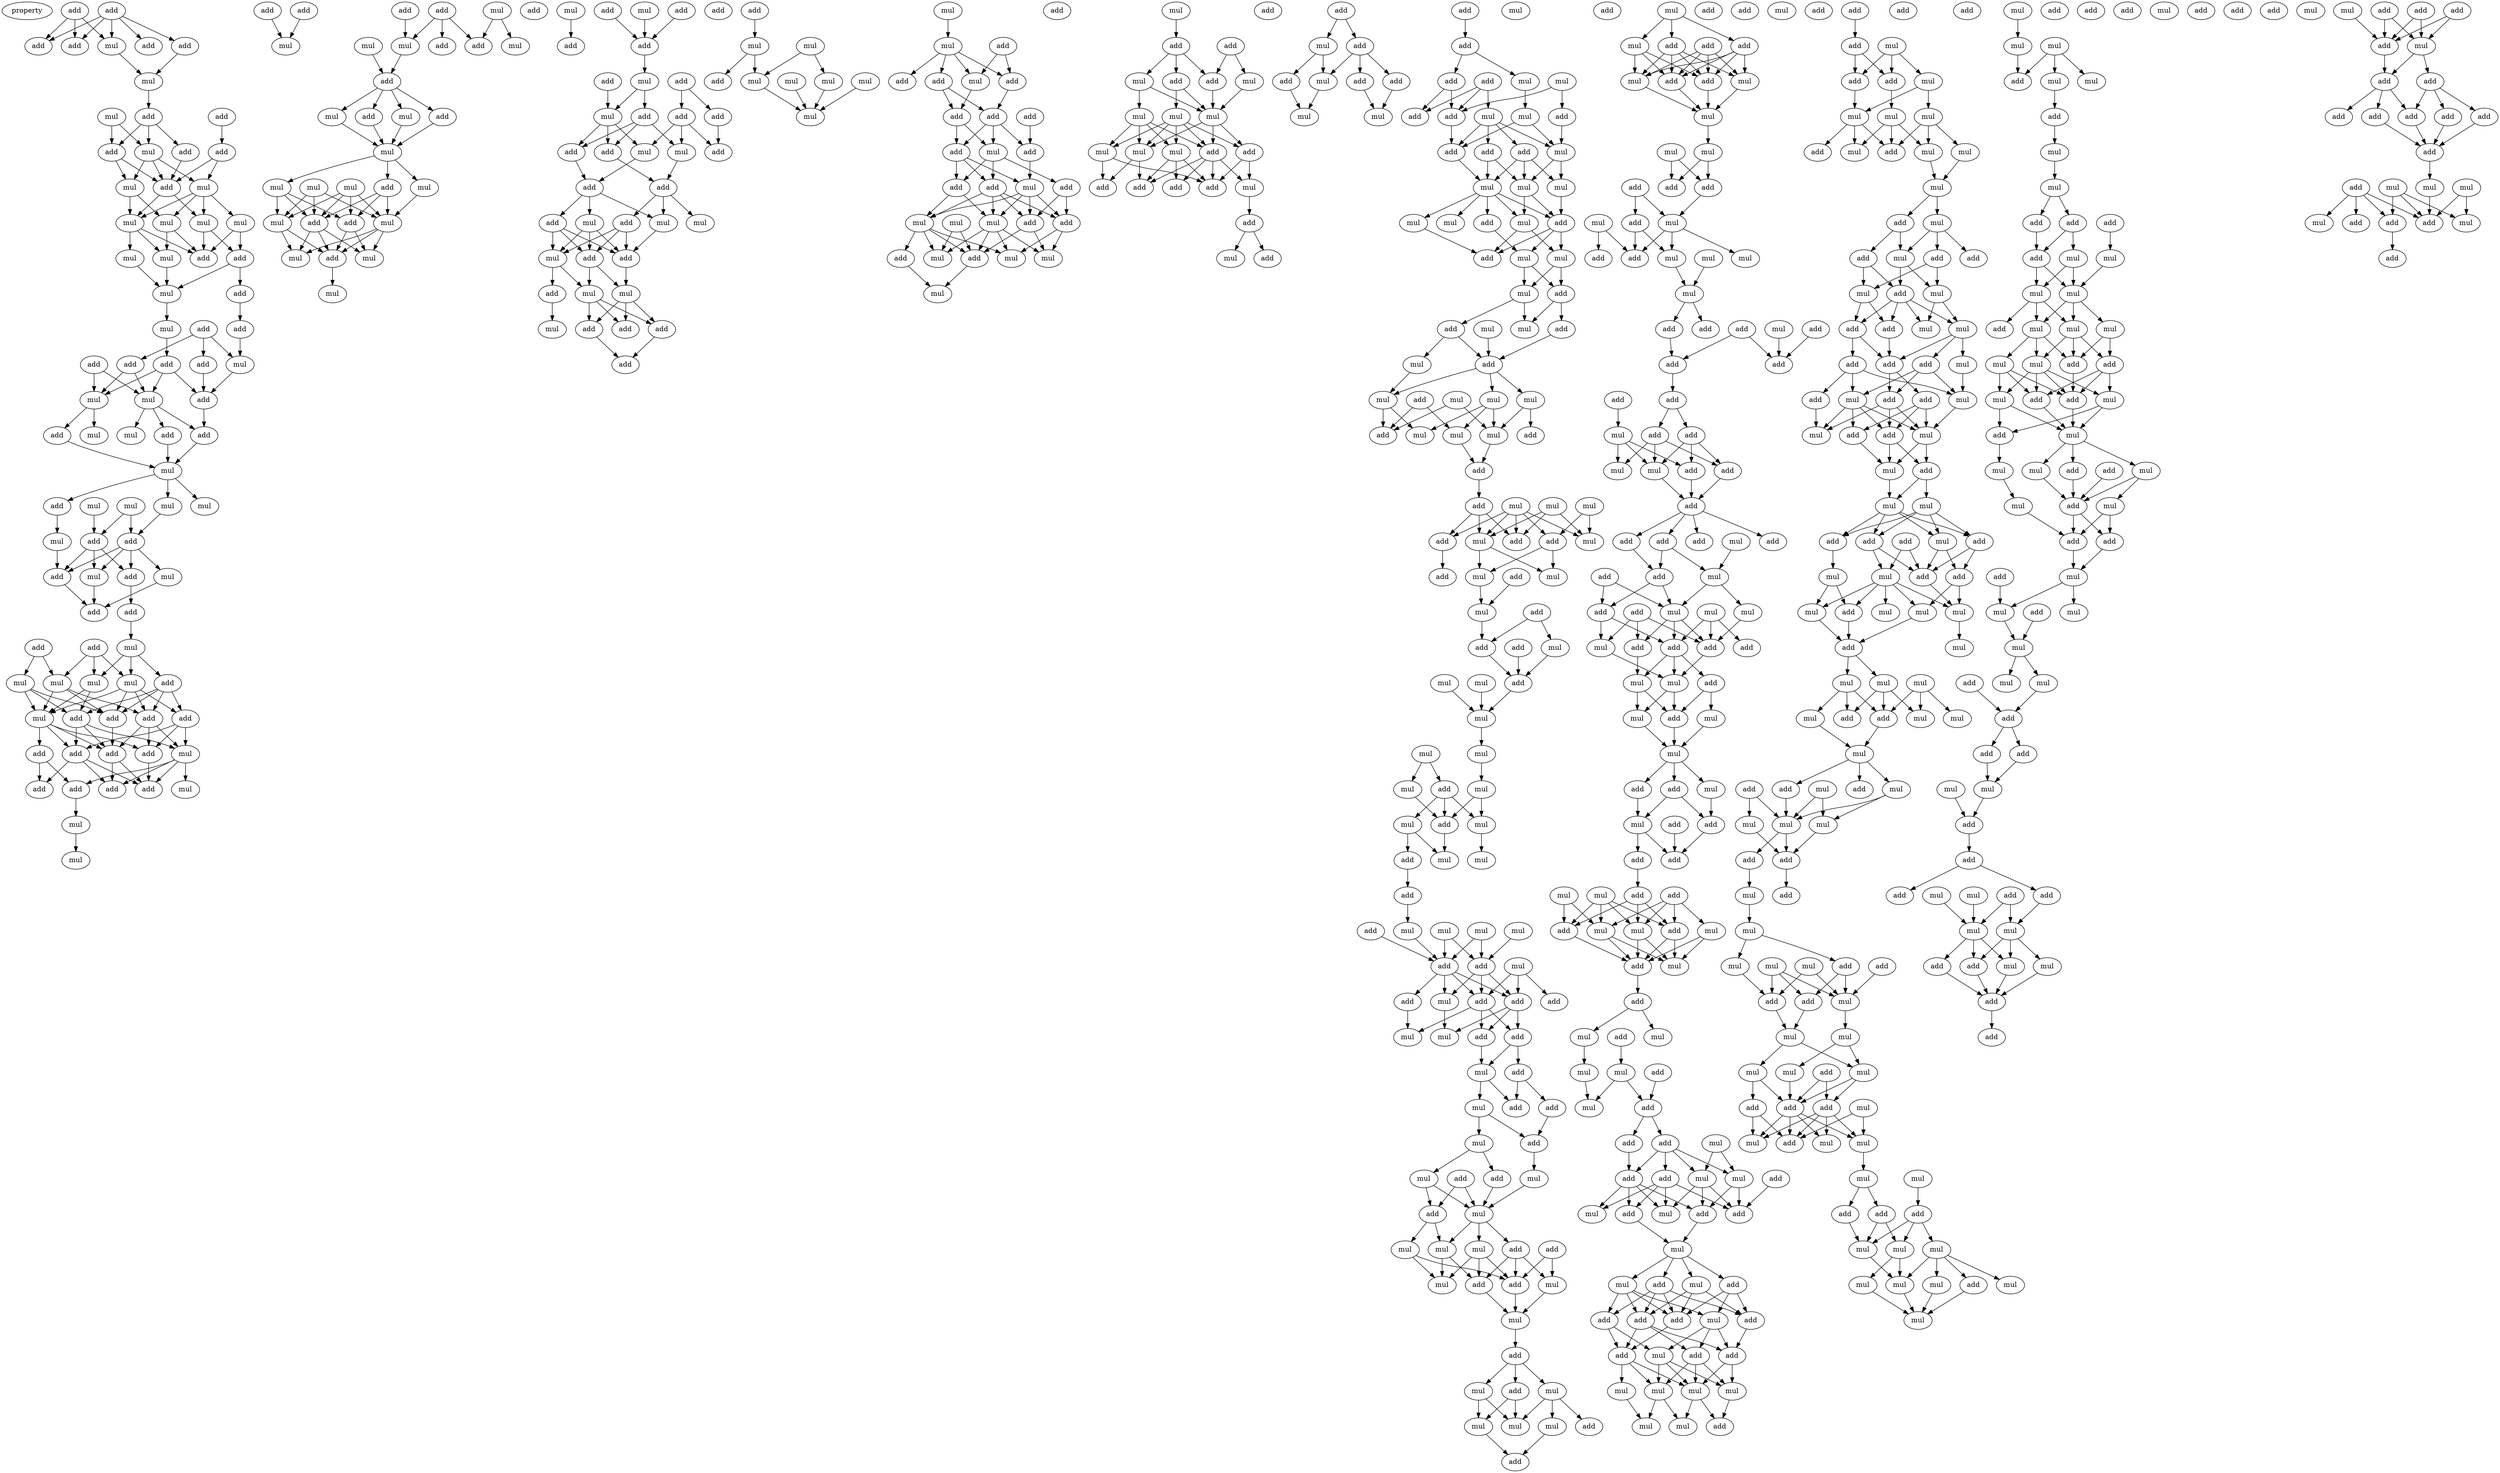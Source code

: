 digraph {
    node [fontcolor=black]
    property [mul=2,lf=2.0]
    0 [ label = add ];
    1 [ label = add ];
    2 [ label = add ];
    3 [ label = add ];
    4 [ label = add ];
    5 [ label = add ];
    6 [ label = mul ];
    7 [ label = mul ];
    8 [ label = add ];
    9 [ label = mul ];
    10 [ label = add ];
    11 [ label = mul ];
    12 [ label = add ];
    13 [ label = add ];
    14 [ label = add ];
    15 [ label = mul ];
    16 [ label = mul ];
    17 [ label = add ];
    18 [ label = mul ];
    19 [ label = mul ];
    20 [ label = mul ];
    21 [ label = mul ];
    22 [ label = mul ];
    23 [ label = add ];
    24 [ label = mul ];
    25 [ label = add ];
    26 [ label = mul ];
    27 [ label = add ];
    28 [ label = add ];
    29 [ label = mul ];
    30 [ label = add ];
    31 [ label = add ];
    32 [ label = add ];
    33 [ label = add ];
    34 [ label = add ];
    35 [ label = mul ];
    36 [ label = mul ];
    37 [ label = add ];
    38 [ label = mul ];
    39 [ label = add ];
    40 [ label = add ];
    41 [ label = mul ];
    42 [ label = mul ];
    43 [ label = add ];
    44 [ label = mul ];
    45 [ label = add ];
    46 [ label = mul ];
    47 [ label = mul ];
    48 [ label = mul ];
    49 [ label = mul ];
    50 [ label = mul ];
    51 [ label = add ];
    52 [ label = add ];
    53 [ label = mul ];
    54 [ label = add ];
    55 [ label = mul ];
    56 [ label = add ];
    57 [ label = add ];
    58 [ label = add ];
    59 [ label = add ];
    60 [ label = mul ];
    61 [ label = add ];
    62 [ label = mul ];
    63 [ label = mul ];
    64 [ label = add ];
    65 [ label = mul ];
    66 [ label = mul ];
    67 [ label = add ];
    68 [ label = add ];
    69 [ label = add ];
    70 [ label = mul ];
    71 [ label = add ];
    72 [ label = add ];
    73 [ label = add ];
    74 [ label = mul ];
    75 [ label = add ];
    76 [ label = add ];
    77 [ label = mul ];
    78 [ label = add ];
    79 [ label = add ];
    80 [ label = add ];
    81 [ label = add ];
    82 [ label = mul ];
    83 [ label = add ];
    84 [ label = add ];
    85 [ label = mul ];
    86 [ label = mul ];
    87 [ label = add ];
    88 [ label = mul ];
    89 [ label = add ];
    90 [ label = mul ];
    91 [ label = add ];
    92 [ label = mul ];
    93 [ label = mul ];
    94 [ label = add ];
    95 [ label = add ];
    96 [ label = mul ];
    97 [ label = add ];
    98 [ label = mul ];
    99 [ label = add ];
    100 [ label = add ];
    101 [ label = mul ];
    102 [ label = mul ];
    103 [ label = mul ];
    104 [ label = mul ];
    105 [ label = mul ];
    106 [ label = add ];
    107 [ label = mul ];
    108 [ label = mul ];
    109 [ label = add ];
    110 [ label = add ];
    111 [ label = mul ];
    112 [ label = add ];
    113 [ label = mul ];
    114 [ label = mul ];
    115 [ label = mul ];
    116 [ label = add ];
    117 [ label = add ];
    118 [ label = mul ];
    119 [ label = add ];
    120 [ label = add ];
    121 [ label = add ];
    122 [ label = mul ];
    123 [ label = add ];
    124 [ label = add ];
    125 [ label = add ];
    126 [ label = add ];
    127 [ label = mul ];
    128 [ label = add ];
    129 [ label = add ];
    130 [ label = mul ];
    131 [ label = mul ];
    132 [ label = add ];
    133 [ label = add ];
    134 [ label = add ];
    135 [ label = mul ];
    136 [ label = add ];
    137 [ label = add ];
    138 [ label = mul ];
    139 [ label = mul ];
    140 [ label = add ];
    141 [ label = add ];
    142 [ label = mul ];
    143 [ label = mul ];
    144 [ label = mul ];
    145 [ label = add ];
    146 [ label = add ];
    147 [ label = mul ];
    148 [ label = add ];
    149 [ label = add ];
    150 [ label = add ];
    151 [ label = add ];
    152 [ label = add ];
    153 [ label = mul ];
    154 [ label = mul ];
    155 [ label = mul ];
    156 [ label = mul ];
    157 [ label = add ];
    158 [ label = mul ];
    159 [ label = mul ];
    160 [ label = mul ];
    161 [ label = mul ];
    162 [ label = add ];
    163 [ label = mul ];
    164 [ label = mul ];
    165 [ label = add ];
    166 [ label = add ];
    167 [ label = add ];
    168 [ label = add ];
    169 [ label = add ];
    170 [ label = add ];
    171 [ label = mul ];
    172 [ label = add ];
    173 [ label = add ];
    174 [ label = add ];
    175 [ label = add ];
    176 [ label = add ];
    177 [ label = mul ];
    178 [ label = add ];
    179 [ label = add ];
    180 [ label = mul ];
    181 [ label = mul ];
    182 [ label = mul ];
    183 [ label = mul ];
    184 [ label = mul ];
    185 [ label = add ];
    186 [ label = mul ];
    187 [ label = add ];
    188 [ label = mul ];
    189 [ label = add ];
    190 [ label = mul ];
    191 [ label = add ];
    192 [ label = add ];
    193 [ label = mul ];
    194 [ label = add ];
    195 [ label = add ];
    196 [ label = mul ];
    197 [ label = mul ];
    198 [ label = mul ];
    199 [ label = mul ];
    200 [ label = mul ];
    201 [ label = mul ];
    202 [ label = add ];
    203 [ label = mul ];
    204 [ label = add ];
    205 [ label = add ];
    206 [ label = add ];
    207 [ label = add ];
    208 [ label = add ];
    209 [ label = mul ];
    210 [ label = add ];
    211 [ label = mul ];
    212 [ label = add ];
    213 [ label = add ];
    214 [ label = add ];
    215 [ label = mul ];
    216 [ label = add ];
    217 [ label = mul ];
    218 [ label = add ];
    219 [ label = add ];
    220 [ label = add ];
    221 [ label = mul ];
    222 [ label = mul ];
    223 [ label = add ];
    224 [ label = mul ];
    225 [ label = add ];
    226 [ label = mul ];
    227 [ label = mul ];
    228 [ label = add ];
    229 [ label = add ];
    230 [ label = mul ];
    231 [ label = add ];
    232 [ label = mul ];
    233 [ label = add ];
    234 [ label = add ];
    235 [ label = add ];
    236 [ label = add ];
    237 [ label = mul ];
    238 [ label = add ];
    239 [ label = mul ];
    240 [ label = mul ];
    241 [ label = mul ];
    242 [ label = add ];
    243 [ label = add ];
    244 [ label = mul ];
    245 [ label = mul ];
    246 [ label = mul ];
    247 [ label = mul ];
    248 [ label = mul ];
    249 [ label = add ];
    250 [ label = mul ];
    251 [ label = add ];
    252 [ label = mul ];
    253 [ label = mul ];
    254 [ label = add ];
    255 [ label = add ];
    256 [ label = add ];
    257 [ label = mul ];
    258 [ label = add ];
    259 [ label = mul ];
    260 [ label = mul ];
    261 [ label = mul ];
    262 [ label = mul ];
    263 [ label = add ];
    264 [ label = add ];
    265 [ label = mul ];
    266 [ label = mul ];
    267 [ label = mul ];
    268 [ label = add ];
    269 [ label = mul ];
    270 [ label = mul ];
    271 [ label = mul ];
    272 [ label = add ];
    273 [ label = add ];
    274 [ label = mul ];
    275 [ label = add ];
    276 [ label = mul ];
    277 [ label = add ];
    278 [ label = mul ];
    279 [ label = mul ];
    280 [ label = add ];
    281 [ label = add ];
    282 [ label = mul ];
    283 [ label = add ];
    284 [ label = add ];
    285 [ label = add ];
    286 [ label = mul ];
    287 [ label = mul ];
    288 [ label = mul ];
    289 [ label = add ];
    290 [ label = add ];
    291 [ label = mul ];
    292 [ label = mul ];
    293 [ label = mul ];
    294 [ label = mul ];
    295 [ label = add ];
    296 [ label = mul ];
    297 [ label = mul ];
    298 [ label = add ];
    299 [ label = mul ];
    300 [ label = mul ];
    301 [ label = mul ];
    302 [ label = add ];
    303 [ label = add ];
    304 [ label = mul ];
    305 [ label = mul ];
    306 [ label = add ];
    307 [ label = mul ];
    308 [ label = mul ];
    309 [ label = add ];
    310 [ label = add ];
    311 [ label = mul ];
    312 [ label = add ];
    313 [ label = add ];
    314 [ label = mul ];
    315 [ label = add ];
    316 [ label = add ];
    317 [ label = mul ];
    318 [ label = add ];
    319 [ label = mul ];
    320 [ label = add ];
    321 [ label = add ];
    322 [ label = mul ];
    323 [ label = add ];
    324 [ label = add ];
    325 [ label = mul ];
    326 [ label = add ];
    327 [ label = mul ];
    328 [ label = add ];
    329 [ label = add ];
    330 [ label = mul ];
    331 [ label = mul ];
    332 [ label = add ];
    333 [ label = mul ];
    334 [ label = mul ];
    335 [ label = mul ];
    336 [ label = add ];
    337 [ label = add ];
    338 [ label = mul ];
    339 [ label = add ];
    340 [ label = mul ];
    341 [ label = mul ];
    342 [ label = add ];
    343 [ label = mul ];
    344 [ label = add ];
    345 [ label = add ];
    346 [ label = mul ];
    347 [ label = mul ];
    348 [ label = mul ];
    349 [ label = mul ];
    350 [ label = mul ];
    351 [ label = add ];
    352 [ label = add ];
    353 [ label = mul ];
    354 [ label = add ];
    355 [ label = add ];
    356 [ label = mul ];
    357 [ label = add ];
    358 [ label = mul ];
    359 [ label = mul ];
    360 [ label = add ];
    361 [ label = add ];
    362 [ label = mul ];
    363 [ label = add ];
    364 [ label = mul ];
    365 [ label = mul ];
    366 [ label = add ];
    367 [ label = add ];
    368 [ label = add ];
    369 [ label = mul ];
    370 [ label = mul ];
    371 [ label = add ];
    372 [ label = add ];
    373 [ label = add ];
    374 [ label = mul ];
    375 [ label = mul ];
    376 [ label = mul ];
    377 [ label = mul ];
    378 [ label = mul ];
    379 [ label = add ];
    380 [ label = add ];
    381 [ label = add ];
    382 [ label = add ];
    383 [ label = add ];
    384 [ label = add ];
    385 [ label = add ];
    386 [ label = add ];
    387 [ label = mul ];
    388 [ label = add ];
    389 [ label = add ];
    390 [ label = add ];
    391 [ label = mul ];
    392 [ label = add ];
    393 [ label = mul ];
    394 [ label = add ];
    395 [ label = add ];
    396 [ label = mul ];
    397 [ label = add ];
    398 [ label = add ];
    399 [ label = add ];
    400 [ label = add ];
    401 [ label = mul ];
    402 [ label = add ];
    403 [ label = mul ];
    404 [ label = add ];
    405 [ label = mul ];
    406 [ label = add ];
    407 [ label = mul ];
    408 [ label = mul ];
    409 [ label = add ];
    410 [ label = add ];
    411 [ label = add ];
    412 [ label = add ];
    413 [ label = mul ];
    414 [ label = add ];
    415 [ label = mul ];
    416 [ label = add ];
    417 [ label = mul ];
    418 [ label = mul ];
    419 [ label = mul ];
    420 [ label = add ];
    421 [ label = mul ];
    422 [ label = add ];
    423 [ label = mul ];
    424 [ label = add ];
    425 [ label = add ];
    426 [ label = add ];
    427 [ label = add ];
    428 [ label = add ];
    429 [ label = add ];
    430 [ label = mul ];
    431 [ label = mul ];
    432 [ label = mul ];
    433 [ label = add ];
    434 [ label = mul ];
    435 [ label = add ];
    436 [ label = mul ];
    437 [ label = add ];
    438 [ label = mul ];
    439 [ label = add ];
    440 [ label = mul ];
    441 [ label = add ];
    442 [ label = mul ];
    443 [ label = add ];
    444 [ label = add ];
    445 [ label = mul ];
    446 [ label = mul ];
    447 [ label = mul ];
    448 [ label = add ];
    449 [ label = mul ];
    450 [ label = add ];
    451 [ label = add ];
    452 [ label = add ];
    453 [ label = mul ];
    454 [ label = add ];
    455 [ label = add ];
    456 [ label = mul ];
    457 [ label = add ];
    458 [ label = mul ];
    459 [ label = add ];
    460 [ label = mul ];
    461 [ label = add ];
    462 [ label = mul ];
    463 [ label = add ];
    464 [ label = add ];
    465 [ label = mul ];
    466 [ label = mul ];
    467 [ label = mul ];
    468 [ label = mul ];
    469 [ label = add ];
    470 [ label = add ];
    471 [ label = add ];
    472 [ label = add ];
    473 [ label = add ];
    474 [ label = add ];
    475 [ label = add ];
    476 [ label = mul ];
    477 [ label = mul ];
    478 [ label = mul ];
    479 [ label = add ];
    480 [ label = mul ];
    481 [ label = mul ];
    482 [ label = mul ];
    483 [ label = mul ];
    484 [ label = add ];
    485 [ label = add ];
    486 [ label = add ];
    487 [ label = mul ];
    488 [ label = add ];
    489 [ label = mul ];
    490 [ label = add ];
    491 [ label = add ];
    492 [ label = mul ];
    493 [ label = mul ];
    494 [ label = mul ];
    495 [ label = mul ];
    496 [ label = mul ];
    497 [ label = add ];
    498 [ label = add ];
    499 [ label = mul ];
    500 [ label = mul ];
    501 [ label = add ];
    502 [ label = mul ];
    503 [ label = add ];
    504 [ label = add ];
    505 [ label = add ];
    506 [ label = mul ];
    507 [ label = add ];
    508 [ label = mul ];
    509 [ label = mul ];
    510 [ label = add ];
    511 [ label = mul ];
    512 [ label = add ];
    513 [ label = mul ];
    514 [ label = add ];
    515 [ label = add ];
    516 [ label = add ];
    517 [ label = mul ];
    518 [ label = add ];
    519 [ label = add ];
    520 [ label = mul ];
    521 [ label = mul ];
    522 [ label = add ];
    523 [ label = add ];
    524 [ label = add ];
    525 [ label = mul ];
    526 [ label = mul ];
    527 [ label = add ];
    528 [ label = mul ];
    529 [ label = mul ];
    530 [ label = mul ];
    531 [ label = add ];
    532 [ label = add ];
    533 [ label = add ];
    534 [ label = add ];
    535 [ label = mul ];
    536 [ label = add ];
    537 [ label = mul ];
    538 [ label = mul ];
    539 [ label = add ];
    540 [ label = mul ];
    541 [ label = mul ];
    542 [ label = mul ];
    543 [ label = add ];
    544 [ label = mul ];
    545 [ label = mul ];
    546 [ label = add ];
    547 [ label = mul ];
    548 [ label = mul ];
    549 [ label = mul ];
    550 [ label = mul ];
    551 [ label = mul ];
    552 [ label = add ];
    553 [ label = add ];
    554 [ label = mul ];
    555 [ label = mul ];
    556 [ label = mul ];
    557 [ label = mul ];
    558 [ label = add ];
    559 [ label = add ];
    560 [ label = add ];
    561 [ label = mul ];
    562 [ label = mul ];
    563 [ label = mul ];
    564 [ label = add ];
    565 [ label = add ];
    566 [ label = mul ];
    567 [ label = add ];
    568 [ label = mul ];
    569 [ label = add ];
    570 [ label = add ];
    571 [ label = mul ];
    572 [ label = mul ];
    573 [ label = mul ];
    574 [ label = add ];
    575 [ label = add ];
    576 [ label = mul ];
    577 [ label = mul ];
    578 [ label = mul ];
    579 [ label = mul ];
    580 [ label = add ];
    581 [ label = add ];
    582 [ label = mul ];
    583 [ label = mul ];
    584 [ label = add ];
    585 [ label = add ];
    586 [ label = mul ];
    587 [ label = add ];
    588 [ label = add ];
    589 [ label = mul ];
    590 [ label = mul ];
    591 [ label = mul ];
    592 [ label = mul ];
    593 [ label = mul ];
    594 [ label = add ];
    595 [ label = add ];
    596 [ label = add ];
    597 [ label = mul ];
    598 [ label = mul ];
    599 [ label = mul ];
    600 [ label = mul ];
    601 [ label = mul ];
    602 [ label = add ];
    603 [ label = mul ];
    604 [ label = mul ];
    605 [ label = mul ];
    606 [ label = mul ];
    607 [ label = mul ];
    608 [ label = mul ];
    609 [ label = add ];
    610 [ label = mul ];
    611 [ label = mul ];
    612 [ label = add ];
    613 [ label = add ];
    614 [ label = mul ];
    615 [ label = mul ];
    616 [ label = add ];
    617 [ label = add ];
    618 [ label = add ];
    619 [ label = add ];
    620 [ label = mul ];
    621 [ label = mul ];
    622 [ label = add ];
    623 [ label = mul ];
    624 [ label = mul ];
    625 [ label = mul ];
    626 [ label = add ];
    627 [ label = mul ];
    628 [ label = mul ];
    629 [ label = mul ];
    630 [ label = add ];
    631 [ label = add ];
    632 [ label = mul ];
    633 [ label = add ];
    634 [ label = mul ];
    635 [ label = mul ];
    636 [ label = add ];
    637 [ label = mul ];
    638 [ label = add ];
    639 [ label = add ];
    640 [ label = add ];
    641 [ label = mul ];
    642 [ label = mul ];
    643 [ label = mul ];
    644 [ label = mul ];
    645 [ label = add ];
    646 [ label = mul ];
    647 [ label = add ];
    648 [ label = add ];
    649 [ label = add ];
    650 [ label = mul ];
    651 [ label = add ];
    652 [ label = mul ];
    653 [ label = mul ];
    654 [ label = mul ];
    655 [ label = add ];
    656 [ label = mul ];
    657 [ label = add ];
    658 [ label = add ];
    659 [ label = mul ];
    660 [ label = add ];
    661 [ label = mul ];
    662 [ label = add ];
    663 [ label = add ];
    664 [ label = add ];
    665 [ label = add ];
    666 [ label = mul ];
    667 [ label = mul ];
    668 [ label = add ];
    669 [ label = add ];
    670 [ label = mul ];
    671 [ label = add ];
    672 [ label = add ];
    673 [ label = add ];
    674 [ label = mul ];
    675 [ label = mul ];
    676 [ label = mul ];
    677 [ label = mul ];
    678 [ label = mul ];
    679 [ label = mul ];
    680 [ label = add ];
    681 [ label = add ];
    682 [ label = add ];
    683 [ label = add ];
    684 [ label = add ];
    685 [ label = add ];
    686 [ label = mul ];
    687 [ label = add ];
    688 [ label = add ];
    689 [ label = mul ];
    690 [ label = add ];
    691 [ label = add ];
    692 [ label = add ];
    693 [ label = add ];
    694 [ label = add ];
    695 [ label = add ];
    696 [ label = add ];
    697 [ label = add ];
    698 [ label = add ];
    699 [ label = mul ];
    700 [ label = mul ];
    701 [ label = mul ];
    702 [ label = mul ];
    703 [ label = add ];
    704 [ label = add ];
    705 [ label = add ];
    706 [ label = mul ];
    707 [ label = add ];
    0 -> 2 [ name = 0 ];
    0 -> 3 [ name = 1 ];
    0 -> 4 [ name = 2 ];
    0 -> 5 [ name = 3 ];
    0 -> 6 [ name = 4 ];
    1 -> 2 [ name = 5 ];
    1 -> 4 [ name = 6 ];
    1 -> 6 [ name = 7 ];
    5 -> 7 [ name = 8 ];
    6 -> 7 [ name = 9 ];
    7 -> 8 [ name = 10 ];
    8 -> 11 [ name = 11 ];
    8 -> 12 [ name = 12 ];
    8 -> 14 [ name = 13 ];
    9 -> 11 [ name = 14 ];
    9 -> 12 [ name = 15 ];
    10 -> 13 [ name = 16 ];
    11 -> 15 [ name = 17 ];
    11 -> 16 [ name = 18 ];
    11 -> 17 [ name = 19 ];
    12 -> 16 [ name = 20 ];
    12 -> 17 [ name = 21 ];
    13 -> 15 [ name = 22 ];
    13 -> 17 [ name = 23 ];
    14 -> 17 [ name = 24 ];
    15 -> 18 [ name = 25 ];
    15 -> 19 [ name = 26 ];
    15 -> 20 [ name = 27 ];
    15 -> 21 [ name = 28 ];
    16 -> 18 [ name = 29 ];
    16 -> 19 [ name = 30 ];
    17 -> 18 [ name = 31 ];
    17 -> 21 [ name = 32 ];
    18 -> 22 [ name = 33 ];
    18 -> 24 [ name = 34 ];
    18 -> 25 [ name = 35 ];
    19 -> 22 [ name = 36 ];
    19 -> 25 [ name = 37 ];
    20 -> 23 [ name = 38 ];
    20 -> 25 [ name = 39 ];
    21 -> 23 [ name = 40 ];
    21 -> 25 [ name = 41 ];
    22 -> 26 [ name = 42 ];
    23 -> 26 [ name = 43 ];
    23 -> 27 [ name = 44 ];
    24 -> 26 [ name = 45 ];
    26 -> 29 [ name = 46 ];
    27 -> 30 [ name = 47 ];
    28 -> 32 [ name = 48 ];
    28 -> 33 [ name = 49 ];
    28 -> 35 [ name = 50 ];
    29 -> 31 [ name = 51 ];
    30 -> 35 [ name = 52 ];
    31 -> 36 [ name = 53 ];
    31 -> 37 [ name = 54 ];
    31 -> 38 [ name = 55 ];
    32 -> 36 [ name = 56 ];
    32 -> 38 [ name = 57 ];
    33 -> 37 [ name = 58 ];
    34 -> 36 [ name = 59 ];
    34 -> 38 [ name = 60 ];
    35 -> 37 [ name = 61 ];
    36 -> 41 [ name = 62 ];
    36 -> 43 [ name = 63 ];
    37 -> 39 [ name = 64 ];
    38 -> 39 [ name = 65 ];
    38 -> 40 [ name = 66 ];
    38 -> 42 [ name = 67 ];
    39 -> 44 [ name = 68 ];
    40 -> 44 [ name = 69 ];
    43 -> 44 [ name = 70 ];
    44 -> 45 [ name = 71 ];
    44 -> 47 [ name = 72 ];
    44 -> 48 [ name = 73 ];
    45 -> 50 [ name = 74 ];
    46 -> 51 [ name = 75 ];
    46 -> 52 [ name = 76 ];
    48 -> 52 [ name = 77 ];
    49 -> 51 [ name = 78 ];
    50 -> 56 [ name = 79 ];
    51 -> 54 [ name = 80 ];
    51 -> 55 [ name = 81 ];
    51 -> 56 [ name = 82 ];
    52 -> 53 [ name = 83 ];
    52 -> 54 [ name = 84 ];
    52 -> 55 [ name = 85 ];
    52 -> 56 [ name = 86 ];
    53 -> 57 [ name = 87 ];
    54 -> 58 [ name = 88 ];
    55 -> 57 [ name = 89 ];
    56 -> 57 [ name = 90 ];
    58 -> 60 [ name = 91 ];
    59 -> 62 [ name = 92 ];
    59 -> 63 [ name = 93 ];
    60 -> 64 [ name = 94 ];
    60 -> 65 [ name = 95 ];
    60 -> 66 [ name = 96 ];
    61 -> 63 [ name = 97 ];
    61 -> 65 [ name = 98 ];
    61 -> 66 [ name = 99 ];
    62 -> 69 [ name = 100 ];
    62 -> 70 [ name = 101 ];
    62 -> 71 [ name = 102 ];
    63 -> 67 [ name = 103 ];
    63 -> 70 [ name = 104 ];
    63 -> 71 [ name = 105 ];
    64 -> 67 [ name = 106 ];
    64 -> 68 [ name = 107 ];
    64 -> 69 [ name = 108 ];
    64 -> 71 [ name = 109 ];
    65 -> 67 [ name = 110 ];
    65 -> 68 [ name = 111 ];
    65 -> 70 [ name = 112 ];
    65 -> 71 [ name = 113 ];
    66 -> 69 [ name = 114 ];
    66 -> 70 [ name = 115 ];
    67 -> 72 [ name = 116 ];
    67 -> 74 [ name = 117 ];
    67 -> 76 [ name = 118 ];
    68 -> 74 [ name = 119 ];
    68 -> 75 [ name = 120 ];
    68 -> 76 [ name = 121 ];
    69 -> 72 [ name = 122 ];
    69 -> 74 [ name = 123 ];
    69 -> 75 [ name = 124 ];
    70 -> 72 [ name = 125 ];
    70 -> 73 [ name = 126 ];
    70 -> 75 [ name = 127 ];
    70 -> 76 [ name = 128 ];
    71 -> 72 [ name = 129 ];
    72 -> 79 [ name = 130 ];
    72 -> 81 [ name = 131 ];
    73 -> 78 [ name = 132 ];
    73 -> 80 [ name = 133 ];
    74 -> 77 [ name = 134 ];
    74 -> 78 [ name = 135 ];
    74 -> 79 [ name = 136 ];
    74 -> 81 [ name = 137 ];
    75 -> 79 [ name = 138 ];
    75 -> 80 [ name = 139 ];
    75 -> 81 [ name = 140 ];
    76 -> 81 [ name = 141 ];
    78 -> 82 [ name = 142 ];
    82 -> 85 [ name = 143 ];
    83 -> 86 [ name = 144 ];
    84 -> 86 [ name = 145 ];
    87 -> 90 [ name = 146 ];
    88 -> 92 [ name = 147 ];
    88 -> 94 [ name = 148 ];
    89 -> 90 [ name = 149 ];
    89 -> 91 [ name = 150 ];
    89 -> 94 [ name = 151 ];
    90 -> 95 [ name = 152 ];
    93 -> 95 [ name = 153 ];
    95 -> 96 [ name = 154 ];
    95 -> 97 [ name = 155 ];
    95 -> 98 [ name = 156 ];
    95 -> 99 [ name = 157 ];
    96 -> 101 [ name = 158 ];
    97 -> 101 [ name = 159 ];
    98 -> 101 [ name = 160 ];
    99 -> 101 [ name = 161 ];
    101 -> 102 [ name = 162 ];
    101 -> 104 [ name = 163 ];
    101 -> 106 [ name = 164 ];
    102 -> 107 [ name = 165 ];
    102 -> 109 [ name = 166 ];
    102 -> 110 [ name = 167 ];
    103 -> 107 [ name = 168 ];
    103 -> 108 [ name = 169 ];
    103 -> 110 [ name = 170 ];
    104 -> 108 [ name = 171 ];
    105 -> 107 [ name = 172 ];
    105 -> 108 [ name = 173 ];
    105 -> 109 [ name = 174 ];
    105 -> 110 [ name = 175 ];
    106 -> 108 [ name = 176 ];
    106 -> 109 [ name = 177 ];
    106 -> 110 [ name = 178 ];
    107 -> 111 [ name = 179 ];
    107 -> 112 [ name = 180 ];
    108 -> 111 [ name = 181 ];
    108 -> 112 [ name = 182 ];
    108 -> 113 [ name = 183 ];
    109 -> 112 [ name = 184 ];
    109 -> 113 [ name = 185 ];
    110 -> 111 [ name = 186 ];
    110 -> 112 [ name = 187 ];
    110 -> 113 [ name = 188 ];
    112 -> 114 [ name = 189 ];
    115 -> 117 [ name = 190 ];
    116 -> 120 [ name = 191 ];
    118 -> 120 [ name = 192 ];
    119 -> 120 [ name = 193 ];
    120 -> 122 [ name = 194 ];
    121 -> 127 [ name = 195 ];
    122 -> 124 [ name = 196 ];
    122 -> 127 [ name = 197 ];
    123 -> 125 [ name = 198 ];
    123 -> 126 [ name = 199 ];
    124 -> 129 [ name = 200 ];
    124 -> 131 [ name = 201 ];
    124 -> 132 [ name = 202 ];
    125 -> 128 [ name = 203 ];
    126 -> 128 [ name = 204 ];
    126 -> 130 [ name = 205 ];
    126 -> 131 [ name = 206 ];
    127 -> 129 [ name = 207 ];
    127 -> 130 [ name = 208 ];
    127 -> 132 [ name = 209 ];
    129 -> 134 [ name = 210 ];
    130 -> 134 [ name = 211 ];
    131 -> 133 [ name = 212 ];
    132 -> 133 [ name = 213 ];
    133 -> 137 [ name = 214 ];
    133 -> 138 [ name = 215 ];
    133 -> 139 [ name = 216 ];
    134 -> 135 [ name = 217 ];
    134 -> 136 [ name = 218 ];
    134 -> 139 [ name = 219 ];
    135 -> 140 [ name = 220 ];
    135 -> 141 [ name = 221 ];
    135 -> 142 [ name = 222 ];
    136 -> 140 [ name = 223 ];
    136 -> 141 [ name = 224 ];
    136 -> 142 [ name = 225 ];
    137 -> 140 [ name = 226 ];
    137 -> 141 [ name = 227 ];
    137 -> 142 [ name = 228 ];
    139 -> 141 [ name = 229 ];
    140 -> 143 [ name = 230 ];
    140 -> 144 [ name = 231 ];
    141 -> 143 [ name = 232 ];
    142 -> 144 [ name = 233 ];
    142 -> 145 [ name = 234 ];
    143 -> 146 [ name = 235 ];
    143 -> 149 [ name = 236 ];
    143 -> 150 [ name = 237 ];
    144 -> 146 [ name = 238 ];
    144 -> 149 [ name = 239 ];
    144 -> 150 [ name = 240 ];
    145 -> 147 [ name = 241 ];
    146 -> 151 [ name = 242 ];
    150 -> 151 [ name = 243 ];
    152 -> 153 [ name = 244 ];
    153 -> 157 [ name = 245 ];
    153 -> 159 [ name = 246 ];
    154 -> 156 [ name = 247 ];
    154 -> 159 [ name = 248 ];
    155 -> 160 [ name = 249 ];
    156 -> 160 [ name = 250 ];
    158 -> 160 [ name = 251 ];
    159 -> 160 [ name = 252 ];
    161 -> 163 [ name = 253 ];
    162 -> 164 [ name = 254 ];
    162 -> 167 [ name = 255 ];
    163 -> 164 [ name = 256 ];
    163 -> 165 [ name = 257 ];
    163 -> 166 [ name = 258 ];
    163 -> 167 [ name = 259 ];
    164 -> 170 [ name = 260 ];
    165 -> 168 [ name = 261 ];
    165 -> 170 [ name = 262 ];
    167 -> 168 [ name = 263 ];
    168 -> 171 [ name = 264 ];
    168 -> 172 [ name = 265 ];
    168 -> 173 [ name = 266 ];
    169 -> 172 [ name = 267 ];
    170 -> 171 [ name = 268 ];
    170 -> 173 [ name = 269 ];
    171 -> 174 [ name = 270 ];
    171 -> 175 [ name = 271 ];
    171 -> 176 [ name = 272 ];
    172 -> 177 [ name = 273 ];
    173 -> 174 [ name = 274 ];
    173 -> 176 [ name = 275 ];
    173 -> 177 [ name = 276 ];
    174 -> 180 [ name = 277 ];
    174 -> 182 [ name = 278 ];
    175 -> 178 [ name = 279 ];
    175 -> 179 [ name = 280 ];
    176 -> 178 [ name = 281 ];
    176 -> 179 [ name = 282 ];
    176 -> 180 [ name = 283 ];
    176 -> 182 [ name = 284 ];
    177 -> 178 [ name = 285 ];
    177 -> 179 [ name = 286 ];
    177 -> 180 [ name = 287 ];
    177 -> 182 [ name = 288 ];
    178 -> 183 [ name = 289 ];
    178 -> 184 [ name = 290 ];
    179 -> 183 [ name = 291 ];
    179 -> 185 [ name = 292 ];
    180 -> 184 [ name = 293 ];
    180 -> 185 [ name = 294 ];
    180 -> 186 [ name = 295 ];
    180 -> 187 [ name = 296 ];
    181 -> 185 [ name = 297 ];
    181 -> 186 [ name = 298 ];
    182 -> 183 [ name = 299 ];
    182 -> 184 [ name = 300 ];
    182 -> 185 [ name = 301 ];
    182 -> 186 [ name = 302 ];
    185 -> 188 [ name = 303 ];
    187 -> 188 [ name = 304 ];
    190 -> 192 [ name = 305 ];
    191 -> 193 [ name = 306 ];
    191 -> 194 [ name = 307 ];
    192 -> 194 [ name = 308 ];
    192 -> 195 [ name = 309 ];
    192 -> 196 [ name = 310 ];
    193 -> 197 [ name = 311 ];
    194 -> 197 [ name = 312 ];
    195 -> 197 [ name = 313 ];
    195 -> 199 [ name = 314 ];
    196 -> 197 [ name = 315 ];
    196 -> 198 [ name = 316 ];
    197 -> 200 [ name = 317 ];
    197 -> 202 [ name = 318 ];
    197 -> 204 [ name = 319 ];
    198 -> 200 [ name = 320 ];
    198 -> 201 [ name = 321 ];
    198 -> 202 [ name = 322 ];
    198 -> 203 [ name = 323 ];
    199 -> 200 [ name = 324 ];
    199 -> 201 [ name = 325 ];
    199 -> 202 [ name = 326 ];
    199 -> 203 [ name = 327 ];
    199 -> 204 [ name = 328 ];
    200 -> 205 [ name = 329 ];
    200 -> 208 [ name = 330 ];
    201 -> 206 [ name = 331 ];
    201 -> 208 [ name = 332 ];
    202 -> 205 [ name = 333 ];
    202 -> 206 [ name = 334 ];
    202 -> 207 [ name = 335 ];
    202 -> 209 [ name = 336 ];
    203 -> 205 [ name = 337 ];
    203 -> 206 [ name = 338 ];
    203 -> 207 [ name = 339 ];
    204 -> 206 [ name = 340 ];
    204 -> 209 [ name = 341 ];
    209 -> 210 [ name = 342 ];
    210 -> 211 [ name = 343 ];
    210 -> 213 [ name = 344 ];
    214 -> 215 [ name = 345 ];
    214 -> 216 [ name = 346 ];
    215 -> 217 [ name = 347 ];
    215 -> 220 [ name = 348 ];
    216 -> 217 [ name = 349 ];
    216 -> 218 [ name = 350 ];
    216 -> 219 [ name = 351 ];
    217 -> 222 [ name = 352 ];
    218 -> 221 [ name = 353 ];
    219 -> 221 [ name = 354 ];
    220 -> 222 [ name = 355 ];
    223 -> 225 [ name = 356 ];
    225 -> 227 [ name = 357 ];
    225 -> 228 [ name = 358 ];
    226 -> 231 [ name = 359 ];
    226 -> 233 [ name = 360 ];
    227 -> 230 [ name = 361 ];
    228 -> 231 [ name = 362 ];
    228 -> 234 [ name = 363 ];
    229 -> 231 [ name = 364 ];
    229 -> 232 [ name = 365 ];
    229 -> 234 [ name = 366 ];
    230 -> 235 [ name = 367 ];
    230 -> 237 [ name = 368 ];
    231 -> 235 [ name = 369 ];
    232 -> 235 [ name = 370 ];
    232 -> 236 [ name = 371 ];
    232 -> 237 [ name = 372 ];
    232 -> 238 [ name = 373 ];
    233 -> 237 [ name = 374 ];
    235 -> 240 [ name = 375 ];
    236 -> 240 [ name = 376 ];
    236 -> 241 [ name = 377 ];
    237 -> 239 [ name = 378 ];
    237 -> 241 [ name = 379 ];
    238 -> 239 [ name = 380 ];
    238 -> 240 [ name = 381 ];
    238 -> 241 [ name = 382 ];
    239 -> 243 [ name = 383 ];
    240 -> 242 [ name = 384 ];
    240 -> 243 [ name = 385 ];
    240 -> 244 [ name = 386 ];
    240 -> 245 [ name = 387 ];
    240 -> 246 [ name = 388 ];
    241 -> 243 [ name = 389 ];
    241 -> 245 [ name = 390 ];
    242 -> 247 [ name = 391 ];
    243 -> 247 [ name = 392 ];
    243 -> 248 [ name = 393 ];
    243 -> 249 [ name = 394 ];
    245 -> 248 [ name = 395 ];
    245 -> 249 [ name = 396 ];
    246 -> 249 [ name = 397 ];
    247 -> 250 [ name = 398 ];
    247 -> 251 [ name = 399 ];
    248 -> 250 [ name = 400 ];
    248 -> 251 [ name = 401 ];
    250 -> 253 [ name = 402 ];
    250 -> 254 [ name = 403 ];
    251 -> 253 [ name = 404 ];
    251 -> 255 [ name = 405 ];
    252 -> 256 [ name = 406 ];
    254 -> 256 [ name = 407 ];
    254 -> 257 [ name = 408 ];
    255 -> 256 [ name = 409 ];
    256 -> 259 [ name = 410 ];
    256 -> 260 [ name = 411 ];
    256 -> 262 [ name = 412 ];
    257 -> 260 [ name = 413 ];
    258 -> 264 [ name = 414 ];
    258 -> 267 [ name = 415 ];
    259 -> 263 [ name = 416 ];
    259 -> 265 [ name = 417 ];
    260 -> 264 [ name = 418 ];
    260 -> 266 [ name = 419 ];
    261 -> 264 [ name = 420 ];
    261 -> 265 [ name = 421 ];
    262 -> 265 [ name = 422 ];
    262 -> 266 [ name = 423 ];
    262 -> 267 [ name = 424 ];
    265 -> 268 [ name = 425 ];
    267 -> 268 [ name = 426 ];
    268 -> 272 [ name = 427 ];
    269 -> 275 [ name = 428 ];
    269 -> 276 [ name = 429 ];
    270 -> 273 [ name = 430 ];
    270 -> 274 [ name = 431 ];
    270 -> 275 [ name = 432 ];
    270 -> 276 [ name = 433 ];
    270 -> 277 [ name = 434 ];
    271 -> 274 [ name = 435 ];
    271 -> 276 [ name = 436 ];
    271 -> 277 [ name = 437 ];
    272 -> 273 [ name = 438 ];
    272 -> 274 [ name = 439 ];
    272 -> 277 [ name = 440 ];
    273 -> 280 [ name = 441 ];
    274 -> 278 [ name = 442 ];
    274 -> 279 [ name = 443 ];
    275 -> 278 [ name = 444 ];
    275 -> 279 [ name = 445 ];
    278 -> 282 [ name = 446 ];
    281 -> 282 [ name = 447 ];
    282 -> 284 [ name = 448 ];
    283 -> 284 [ name = 449 ];
    283 -> 286 [ name = 450 ];
    284 -> 289 [ name = 451 ];
    285 -> 289 [ name = 452 ];
    286 -> 289 [ name = 453 ];
    287 -> 291 [ name = 454 ];
    288 -> 291 [ name = 455 ];
    289 -> 291 [ name = 456 ];
    291 -> 293 [ name = 457 ];
    292 -> 295 [ name = 458 ];
    292 -> 296 [ name = 459 ];
    293 -> 294 [ name = 460 ];
    294 -> 298 [ name = 461 ];
    294 -> 299 [ name = 462 ];
    295 -> 297 [ name = 463 ];
    295 -> 298 [ name = 464 ];
    295 -> 299 [ name = 465 ];
    296 -> 298 [ name = 466 ];
    297 -> 300 [ name = 467 ];
    297 -> 302 [ name = 468 ];
    298 -> 300 [ name = 469 ];
    299 -> 301 [ name = 470 ];
    302 -> 303 [ name = 471 ];
    303 -> 304 [ name = 472 ];
    304 -> 309 [ name = 473 ];
    305 -> 309 [ name = 474 ];
    305 -> 310 [ name = 475 ];
    306 -> 309 [ name = 476 ];
    307 -> 309 [ name = 477 ];
    307 -> 310 [ name = 478 ];
    308 -> 310 [ name = 479 ];
    309 -> 312 [ name = 480 ];
    309 -> 313 [ name = 481 ];
    309 -> 314 [ name = 482 ];
    309 -> 315 [ name = 483 ];
    310 -> 312 [ name = 484 ];
    310 -> 313 [ name = 485 ];
    310 -> 314 [ name = 486 ];
    311 -> 312 [ name = 487 ];
    311 -> 313 [ name = 488 ];
    311 -> 316 [ name = 489 ];
    312 -> 318 [ name = 490 ];
    312 -> 319 [ name = 491 ];
    312 -> 320 [ name = 492 ];
    313 -> 317 [ name = 493 ];
    313 -> 318 [ name = 494 ];
    313 -> 320 [ name = 495 ];
    314 -> 317 [ name = 496 ];
    315 -> 319 [ name = 497 ];
    318 -> 322 [ name = 498 ];
    320 -> 321 [ name = 499 ];
    320 -> 322 [ name = 500 ];
    321 -> 323 [ name = 501 ];
    321 -> 324 [ name = 502 ];
    322 -> 323 [ name = 503 ];
    322 -> 325 [ name = 504 ];
    324 -> 326 [ name = 505 ];
    325 -> 326 [ name = 506 ];
    325 -> 327 [ name = 507 ];
    326 -> 331 [ name = 508 ];
    327 -> 328 [ name = 509 ];
    327 -> 330 [ name = 510 ];
    328 -> 333 [ name = 511 ];
    329 -> 332 [ name = 512 ];
    329 -> 333 [ name = 513 ];
    330 -> 332 [ name = 514 ];
    330 -> 333 [ name = 515 ];
    331 -> 333 [ name = 516 ];
    332 -> 334 [ name = 517 ];
    332 -> 335 [ name = 518 ];
    333 -> 334 [ name = 519 ];
    333 -> 337 [ name = 520 ];
    333 -> 338 [ name = 521 ];
    334 -> 339 [ name = 522 ];
    334 -> 341 [ name = 523 ];
    335 -> 341 [ name = 524 ];
    335 -> 342 [ name = 525 ];
    336 -> 340 [ name = 526 ];
    336 -> 342 [ name = 527 ];
    337 -> 339 [ name = 528 ];
    337 -> 340 [ name = 529 ];
    337 -> 342 [ name = 530 ];
    338 -> 339 [ name = 531 ];
    338 -> 341 [ name = 532 ];
    338 -> 342 [ name = 533 ];
    339 -> 343 [ name = 534 ];
    340 -> 343 [ name = 535 ];
    342 -> 343 [ name = 536 ];
    343 -> 344 [ name = 537 ];
    344 -> 345 [ name = 538 ];
    344 -> 346 [ name = 539 ];
    344 -> 347 [ name = 540 ];
    345 -> 348 [ name = 541 ];
    345 -> 350 [ name = 542 ];
    346 -> 348 [ name = 543 ];
    346 -> 350 [ name = 544 ];
    347 -> 348 [ name = 545 ];
    347 -> 349 [ name = 546 ];
    347 -> 351 [ name = 547 ];
    349 -> 352 [ name = 548 ];
    350 -> 352 [ name = 549 ];
    353 -> 354 [ name = 550 ];
    353 -> 355 [ name = 551 ];
    353 -> 356 [ name = 552 ];
    354 -> 358 [ name = 553 ];
    354 -> 359 [ name = 554 ];
    354 -> 360 [ name = 555 ];
    354 -> 361 [ name = 556 ];
    355 -> 358 [ name = 557 ];
    355 -> 359 [ name = 558 ];
    355 -> 360 [ name = 559 ];
    355 -> 361 [ name = 560 ];
    356 -> 358 [ name = 561 ];
    356 -> 360 [ name = 562 ];
    356 -> 361 [ name = 563 ];
    357 -> 358 [ name = 564 ];
    357 -> 359 [ name = 565 ];
    357 -> 360 [ name = 566 ];
    357 -> 361 [ name = 567 ];
    358 -> 362 [ name = 568 ];
    359 -> 362 [ name = 569 ];
    360 -> 362 [ name = 570 ];
    361 -> 362 [ name = 571 ];
    362 -> 365 [ name = 572 ];
    364 -> 366 [ name = 573 ];
    364 -> 367 [ name = 574 ];
    365 -> 366 [ name = 575 ];
    365 -> 367 [ name = 576 ];
    366 -> 369 [ name = 577 ];
    368 -> 369 [ name = 578 ];
    368 -> 371 [ name = 579 ];
    369 -> 373 [ name = 580 ];
    369 -> 374 [ name = 581 ];
    369 -> 375 [ name = 582 ];
    370 -> 372 [ name = 583 ];
    370 -> 373 [ name = 584 ];
    371 -> 373 [ name = 585 ];
    371 -> 375 [ name = 586 ];
    375 -> 377 [ name = 587 ];
    376 -> 377 [ name = 588 ];
    377 -> 379 [ name = 589 ];
    377 -> 382 [ name = 590 ];
    378 -> 384 [ name = 591 ];
    380 -> 384 [ name = 592 ];
    381 -> 383 [ name = 593 ];
    381 -> 384 [ name = 594 ];
    382 -> 383 [ name = 595 ];
    383 -> 385 [ name = 596 ];
    385 -> 388 [ name = 597 ];
    385 -> 389 [ name = 598 ];
    386 -> 387 [ name = 599 ];
    387 -> 390 [ name = 600 ];
    387 -> 391 [ name = 601 ];
    387 -> 393 [ name = 602 ];
    388 -> 390 [ name = 603 ];
    388 -> 392 [ name = 604 ];
    388 -> 393 [ name = 605 ];
    389 -> 391 [ name = 606 ];
    389 -> 392 [ name = 607 ];
    389 -> 393 [ name = 608 ];
    390 -> 394 [ name = 609 ];
    392 -> 394 [ name = 610 ];
    393 -> 394 [ name = 611 ];
    394 -> 395 [ name = 612 ];
    394 -> 397 [ name = 613 ];
    394 -> 398 [ name = 614 ];
    394 -> 399 [ name = 615 ];
    396 -> 401 [ name = 616 ];
    397 -> 402 [ name = 617 ];
    398 -> 401 [ name = 618 ];
    398 -> 402 [ name = 619 ];
    400 -> 404 [ name = 620 ];
    400 -> 405 [ name = 621 ];
    401 -> 403 [ name = 622 ];
    401 -> 405 [ name = 623 ];
    402 -> 404 [ name = 624 ];
    402 -> 405 [ name = 625 ];
    403 -> 412 [ name = 626 ];
    404 -> 408 [ name = 627 ];
    404 -> 409 [ name = 628 ];
    405 -> 409 [ name = 629 ];
    405 -> 411 [ name = 630 ];
    405 -> 412 [ name = 631 ];
    406 -> 408 [ name = 632 ];
    406 -> 411 [ name = 633 ];
    406 -> 412 [ name = 634 ];
    407 -> 409 [ name = 635 ];
    407 -> 410 [ name = 636 ];
    407 -> 412 [ name = 637 ];
    408 -> 413 [ name = 638 ];
    409 -> 413 [ name = 639 ];
    409 -> 414 [ name = 640 ];
    409 -> 415 [ name = 641 ];
    411 -> 415 [ name = 642 ];
    412 -> 413 [ name = 643 ];
    413 -> 416 [ name = 644 ];
    413 -> 417 [ name = 645 ];
    414 -> 416 [ name = 646 ];
    414 -> 418 [ name = 647 ];
    415 -> 416 [ name = 648 ];
    415 -> 417 [ name = 649 ];
    416 -> 419 [ name = 650 ];
    417 -> 419 [ name = 651 ];
    418 -> 419 [ name = 652 ];
    419 -> 420 [ name = 653 ];
    419 -> 421 [ name = 654 ];
    419 -> 422 [ name = 655 ];
    420 -> 423 [ name = 656 ];
    421 -> 425 [ name = 657 ];
    422 -> 423 [ name = 658 ];
    422 -> 425 [ name = 659 ];
    423 -> 426 [ name = 660 ];
    423 -> 427 [ name = 661 ];
    424 -> 427 [ name = 662 ];
    425 -> 427 [ name = 663 ];
    426 -> 428 [ name = 664 ];
    428 -> 433 [ name = 665 ];
    428 -> 435 [ name = 666 ];
    428 -> 436 [ name = 667 ];
    429 -> 432 [ name = 668 ];
    429 -> 434 [ name = 669 ];
    429 -> 435 [ name = 670 ];
    429 -> 436 [ name = 671 ];
    430 -> 432 [ name = 672 ];
    430 -> 433 [ name = 673 ];
    430 -> 435 [ name = 674 ];
    430 -> 436 [ name = 675 ];
    431 -> 432 [ name = 676 ];
    431 -> 433 [ name = 677 ];
    432 -> 437 [ name = 678 ];
    432 -> 438 [ name = 679 ];
    433 -> 437 [ name = 680 ];
    434 -> 437 [ name = 681 ];
    434 -> 438 [ name = 682 ];
    435 -> 437 [ name = 683 ];
    435 -> 438 [ name = 684 ];
    436 -> 437 [ name = 685 ];
    436 -> 438 [ name = 686 ];
    437 -> 439 [ name = 687 ];
    439 -> 440 [ name = 688 ];
    439 -> 442 [ name = 689 ];
    441 -> 445 [ name = 690 ];
    442 -> 446 [ name = 691 ];
    444 -> 448 [ name = 692 ];
    445 -> 447 [ name = 693 ];
    445 -> 448 [ name = 694 ];
    446 -> 447 [ name = 695 ];
    448 -> 450 [ name = 696 ];
    448 -> 451 [ name = 697 ];
    449 -> 453 [ name = 698 ];
    449 -> 456 [ name = 699 ];
    450 -> 452 [ name = 700 ];
    450 -> 453 [ name = 701 ];
    450 -> 454 [ name = 702 ];
    450 -> 456 [ name = 703 ];
    451 -> 452 [ name = 704 ];
    452 -> 458 [ name = 705 ];
    452 -> 459 [ name = 706 ];
    452 -> 460 [ name = 707 ];
    452 -> 461 [ name = 708 ];
    453 -> 457 [ name = 709 ];
    453 -> 458 [ name = 710 ];
    453 -> 461 [ name = 711 ];
    454 -> 457 [ name = 712 ];
    454 -> 458 [ name = 713 ];
    454 -> 459 [ name = 714 ];
    454 -> 460 [ name = 715 ];
    455 -> 457 [ name = 716 ];
    456 -> 457 [ name = 717 ];
    456 -> 461 [ name = 718 ];
    459 -> 462 [ name = 719 ];
    461 -> 462 [ name = 720 ];
    462 -> 463 [ name = 721 ];
    462 -> 464 [ name = 722 ];
    462 -> 465 [ name = 723 ];
    462 -> 466 [ name = 724 ];
    463 -> 469 [ name = 725 ];
    463 -> 470 [ name = 726 ];
    463 -> 471 [ name = 727 ];
    463 -> 472 [ name = 728 ];
    464 -> 468 [ name = 729 ];
    464 -> 469 [ name = 730 ];
    464 -> 471 [ name = 731 ];
    465 -> 469 [ name = 732 ];
    465 -> 470 [ name = 733 ];
    465 -> 471 [ name = 734 ];
    466 -> 468 [ name = 735 ];
    466 -> 469 [ name = 736 ];
    466 -> 470 [ name = 737 ];
    466 -> 472 [ name = 738 ];
    468 -> 474 [ name = 739 ];
    468 -> 475 [ name = 740 ];
    468 -> 476 [ name = 741 ];
    469 -> 473 [ name = 742 ];
    470 -> 473 [ name = 743 ];
    470 -> 474 [ name = 744 ];
    470 -> 475 [ name = 745 ];
    471 -> 475 [ name = 746 ];
    472 -> 473 [ name = 747 ];
    472 -> 476 [ name = 748 ];
    473 -> 477 [ name = 749 ];
    473 -> 478 [ name = 750 ];
    473 -> 481 [ name = 751 ];
    474 -> 477 [ name = 752 ];
    474 -> 478 [ name = 753 ];
    474 -> 480 [ name = 754 ];
    475 -> 477 [ name = 755 ];
    475 -> 480 [ name = 756 ];
    476 -> 477 [ name = 757 ];
    476 -> 478 [ name = 758 ];
    476 -> 480 [ name = 759 ];
    477 -> 482 [ name = 760 ];
    477 -> 484 [ name = 761 ];
    478 -> 482 [ name = 762 ];
    478 -> 483 [ name = 763 ];
    480 -> 484 [ name = 764 ];
    481 -> 483 [ name = 765 ];
    485 -> 486 [ name = 766 ];
    486 -> 490 [ name = 767 ];
    486 -> 491 [ name = 768 ];
    487 -> 489 [ name = 769 ];
    487 -> 490 [ name = 770 ];
    487 -> 491 [ name = 771 ];
    489 -> 492 [ name = 772 ];
    489 -> 494 [ name = 773 ];
    490 -> 493 [ name = 774 ];
    491 -> 494 [ name = 775 ];
    492 -> 495 [ name = 776 ];
    492 -> 496 [ name = 777 ];
    492 -> 498 [ name = 778 ];
    493 -> 496 [ name = 779 ];
    493 -> 498 [ name = 780 ];
    493 -> 499 [ name = 781 ];
    494 -> 497 [ name = 782 ];
    494 -> 498 [ name = 783 ];
    494 -> 499 [ name = 784 ];
    495 -> 500 [ name = 785 ];
    496 -> 500 [ name = 786 ];
    500 -> 501 [ name = 787 ];
    500 -> 502 [ name = 788 ];
    501 -> 505 [ name = 789 ];
    501 -> 506 [ name = 790 ];
    502 -> 503 [ name = 791 ];
    502 -> 504 [ name = 792 ];
    502 -> 506 [ name = 793 ];
    503 -> 508 [ name = 794 ];
    503 -> 509 [ name = 795 ];
    505 -> 507 [ name = 796 ];
    505 -> 508 [ name = 797 ];
    506 -> 507 [ name = 798 ];
    506 -> 509 [ name = 799 ];
    507 -> 510 [ name = 800 ];
    507 -> 511 [ name = 801 ];
    507 -> 512 [ name = 802 ];
    507 -> 513 [ name = 803 ];
    508 -> 510 [ name = 804 ];
    508 -> 512 [ name = 805 ];
    509 -> 511 [ name = 806 ];
    509 -> 513 [ name = 807 ];
    510 -> 514 [ name = 808 ];
    510 -> 516 [ name = 809 ];
    511 -> 515 [ name = 810 ];
    511 -> 516 [ name = 811 ];
    511 -> 517 [ name = 812 ];
    512 -> 516 [ name = 813 ];
    514 -> 519 [ name = 814 ];
    514 -> 520 [ name = 815 ];
    514 -> 521 [ name = 816 ];
    515 -> 520 [ name = 817 ];
    515 -> 521 [ name = 818 ];
    515 -> 522 [ name = 819 ];
    516 -> 518 [ name = 820 ];
    516 -> 522 [ name = 821 ];
    517 -> 521 [ name = 822 ];
    518 -> 523 [ name = 823 ];
    518 -> 524 [ name = 824 ];
    518 -> 526 [ name = 825 ];
    519 -> 525 [ name = 826 ];
    520 -> 523 [ name = 827 ];
    520 -> 524 [ name = 828 ];
    520 -> 525 [ name = 829 ];
    520 -> 526 [ name = 830 ];
    521 -> 526 [ name = 831 ];
    522 -> 524 [ name = 832 ];
    522 -> 525 [ name = 833 ];
    522 -> 526 [ name = 834 ];
    523 -> 528 [ name = 835 ];
    524 -> 527 [ name = 836 ];
    524 -> 528 [ name = 837 ];
    526 -> 527 [ name = 838 ];
    526 -> 528 [ name = 839 ];
    527 -> 529 [ name = 840 ];
    527 -> 530 [ name = 841 ];
    528 -> 529 [ name = 842 ];
    529 -> 531 [ name = 843 ];
    529 -> 533 [ name = 844 ];
    529 -> 534 [ name = 845 ];
    529 -> 535 [ name = 846 ];
    530 -> 531 [ name = 847 ];
    530 -> 533 [ name = 848 ];
    530 -> 534 [ name = 849 ];
    530 -> 535 [ name = 850 ];
    531 -> 536 [ name = 851 ];
    531 -> 539 [ name = 852 ];
    532 -> 537 [ name = 853 ];
    532 -> 539 [ name = 854 ];
    533 -> 538 [ name = 855 ];
    534 -> 537 [ name = 856 ];
    534 -> 539 [ name = 857 ];
    535 -> 536 [ name = 858 ];
    535 -> 539 [ name = 859 ];
    536 -> 540 [ name = 860 ];
    536 -> 544 [ name = 861 ];
    537 -> 540 [ name = 862 ];
    537 -> 541 [ name = 863 ];
    537 -> 542 [ name = 864 ];
    537 -> 543 [ name = 865 ];
    537 -> 544 [ name = 866 ];
    538 -> 542 [ name = 867 ];
    538 -> 543 [ name = 868 ];
    539 -> 540 [ name = 869 ];
    540 -> 545 [ name = 870 ];
    542 -> 546 [ name = 871 ];
    543 -> 546 [ name = 872 ];
    544 -> 546 [ name = 873 ];
    546 -> 547 [ name = 874 ];
    546 -> 548 [ name = 875 ];
    547 -> 550 [ name = 876 ];
    547 -> 552 [ name = 877 ];
    547 -> 553 [ name = 878 ];
    548 -> 551 [ name = 879 ];
    548 -> 552 [ name = 880 ];
    548 -> 553 [ name = 881 ];
    549 -> 550 [ name = 882 ];
    549 -> 552 [ name = 883 ];
    549 -> 554 [ name = 884 ];
    551 -> 555 [ name = 885 ];
    552 -> 555 [ name = 886 ];
    555 -> 556 [ name = 887 ];
    555 -> 558 [ name = 888 ];
    555 -> 560 [ name = 889 ];
    556 -> 562 [ name = 890 ];
    556 -> 563 [ name = 891 ];
    557 -> 562 [ name = 892 ];
    557 -> 563 [ name = 893 ];
    559 -> 561 [ name = 894 ];
    559 -> 563 [ name = 895 ];
    560 -> 563 [ name = 896 ];
    561 -> 565 [ name = 897 ];
    562 -> 565 [ name = 898 ];
    563 -> 564 [ name = 899 ];
    563 -> 565 [ name = 900 ];
    564 -> 566 [ name = 901 ];
    565 -> 567 [ name = 902 ];
    566 -> 568 [ name = 903 ];
    568 -> 570 [ name = 904 ];
    568 -> 573 [ name = 905 ];
    569 -> 576 [ name = 906 ];
    570 -> 574 [ name = 907 ];
    570 -> 576 [ name = 908 ];
    571 -> 575 [ name = 909 ];
    571 -> 576 [ name = 910 ];
    572 -> 574 [ name = 911 ];
    572 -> 575 [ name = 912 ];
    572 -> 576 [ name = 913 ];
    573 -> 575 [ name = 914 ];
    574 -> 577 [ name = 915 ];
    575 -> 577 [ name = 916 ];
    576 -> 578 [ name = 917 ];
    577 -> 579 [ name = 918 ];
    577 -> 583 [ name = 919 ];
    578 -> 579 [ name = 920 ];
    578 -> 582 [ name = 921 ];
    579 -> 584 [ name = 922 ];
    579 -> 585 [ name = 923 ];
    580 -> 584 [ name = 924 ];
    580 -> 585 [ name = 925 ];
    582 -> 585 [ name = 926 ];
    583 -> 585 [ name = 927 ];
    583 -> 587 [ name = 928 ];
    584 -> 588 [ name = 929 ];
    584 -> 589 [ name = 930 ];
    584 -> 590 [ name = 931 ];
    584 -> 591 [ name = 932 ];
    585 -> 588 [ name = 933 ];
    585 -> 589 [ name = 934 ];
    585 -> 590 [ name = 935 ];
    585 -> 591 [ name = 936 ];
    586 -> 588 [ name = 937 ];
    586 -> 591 [ name = 938 ];
    587 -> 588 [ name = 939 ];
    587 -> 589 [ name = 940 ];
    591 -> 592 [ name = 941 ];
    592 -> 595 [ name = 942 ];
    592 -> 596 [ name = 943 ];
    593 -> 594 [ name = 944 ];
    594 -> 597 [ name = 945 ];
    594 -> 598 [ name = 946 ];
    594 -> 599 [ name = 947 ];
    595 -> 597 [ name = 948 ];
    595 -> 599 [ name = 949 ];
    596 -> 597 [ name = 950 ];
    597 -> 604 [ name = 951 ];
    598 -> 600 [ name = 952 ];
    598 -> 602 [ name = 953 ];
    598 -> 603 [ name = 954 ];
    598 -> 604 [ name = 955 ];
    599 -> 601 [ name = 956 ];
    599 -> 604 [ name = 957 ];
    601 -> 605 [ name = 958 ];
    602 -> 605 [ name = 959 ];
    603 -> 605 [ name = 960 ];
    604 -> 605 [ name = 961 ];
    606 -> 608 [ name = 962 ];
    607 -> 609 [ name = 963 ];
    607 -> 610 [ name = 964 ];
    607 -> 611 [ name = 965 ];
    608 -> 609 [ name = 966 ];
    611 -> 612 [ name = 967 ];
    612 -> 614 [ name = 968 ];
    614 -> 615 [ name = 969 ];
    615 -> 618 [ name = 970 ];
    615 -> 619 [ name = 971 ];
    616 -> 621 [ name = 972 ];
    618 -> 620 [ name = 973 ];
    618 -> 622 [ name = 974 ];
    619 -> 622 [ name = 975 ];
    620 -> 623 [ name = 976 ];
    620 -> 624 [ name = 977 ];
    621 -> 624 [ name = 978 ];
    622 -> 623 [ name = 979 ];
    622 -> 624 [ name = 980 ];
    623 -> 625 [ name = 981 ];
    623 -> 626 [ name = 982 ];
    623 -> 627 [ name = 983 ];
    624 -> 625 [ name = 984 ];
    624 -> 627 [ name = 985 ];
    624 -> 628 [ name = 986 ];
    625 -> 630 [ name = 987 ];
    625 -> 631 [ name = 988 ];
    625 -> 632 [ name = 989 ];
    627 -> 629 [ name = 990 ];
    627 -> 630 [ name = 991 ];
    627 -> 632 [ name = 992 ];
    628 -> 630 [ name = 993 ];
    628 -> 631 [ name = 994 ];
    629 -> 633 [ name = 995 ];
    629 -> 634 [ name = 996 ];
    629 -> 636 [ name = 997 ];
    630 -> 636 [ name = 998 ];
    631 -> 633 [ name = 999 ];
    631 -> 635 [ name = 1000 ];
    631 -> 636 [ name = 1001 ];
    632 -> 633 [ name = 1002 ];
    632 -> 634 [ name = 1003 ];
    632 -> 635 [ name = 1004 ];
    632 -> 636 [ name = 1005 ];
    633 -> 637 [ name = 1006 ];
    634 -> 637 [ name = 1007 ];
    634 -> 638 [ name = 1008 ];
    635 -> 637 [ name = 1009 ];
    635 -> 638 [ name = 1010 ];
    636 -> 637 [ name = 1011 ];
    637 -> 640 [ name = 1012 ];
    637 -> 641 [ name = 1013 ];
    637 -> 643 [ name = 1014 ];
    638 -> 642 [ name = 1015 ];
    639 -> 645 [ name = 1016 ];
    640 -> 645 [ name = 1017 ];
    641 -> 644 [ name = 1018 ];
    641 -> 645 [ name = 1019 ];
    642 -> 646 [ name = 1020 ];
    643 -> 645 [ name = 1021 ];
    644 -> 647 [ name = 1022 ];
    644 -> 649 [ name = 1023 ];
    645 -> 647 [ name = 1024 ];
    645 -> 649 [ name = 1025 ];
    646 -> 647 [ name = 1026 ];
    647 -> 650 [ name = 1027 ];
    649 -> 650 [ name = 1028 ];
    650 -> 652 [ name = 1029 ];
    650 -> 654 [ name = 1030 ];
    651 -> 652 [ name = 1031 ];
    652 -> 656 [ name = 1032 ];
    655 -> 656 [ name = 1033 ];
    656 -> 659 [ name = 1034 ];
    656 -> 661 [ name = 1035 ];
    660 -> 662 [ name = 1036 ];
    661 -> 662 [ name = 1037 ];
    662 -> 663 [ name = 1038 ];
    662 -> 664 [ name = 1039 ];
    663 -> 667 [ name = 1040 ];
    664 -> 667 [ name = 1041 ];
    666 -> 668 [ name = 1042 ];
    667 -> 668 [ name = 1043 ];
    668 -> 669 [ name = 1044 ];
    669 -> 672 [ name = 1045 ];
    669 -> 673 [ name = 1046 ];
    670 -> 676 [ name = 1047 ];
    671 -> 675 [ name = 1048 ];
    671 -> 676 [ name = 1049 ];
    672 -> 675 [ name = 1050 ];
    674 -> 676 [ name = 1051 ];
    675 -> 678 [ name = 1052 ];
    675 -> 679 [ name = 1053 ];
    675 -> 681 [ name = 1054 ];
    676 -> 678 [ name = 1055 ];
    676 -> 680 [ name = 1056 ];
    676 -> 681 [ name = 1057 ];
    678 -> 682 [ name = 1058 ];
    679 -> 682 [ name = 1059 ];
    680 -> 682 [ name = 1060 ];
    681 -> 682 [ name = 1061 ];
    682 -> 684 [ name = 1062 ];
    683 -> 688 [ name = 1063 ];
    683 -> 689 [ name = 1064 ];
    685 -> 688 [ name = 1065 ];
    685 -> 689 [ name = 1066 ];
    686 -> 688 [ name = 1067 ];
    687 -> 688 [ name = 1068 ];
    687 -> 689 [ name = 1069 ];
    688 -> 691 [ name = 1070 ];
    689 -> 690 [ name = 1071 ];
    689 -> 691 [ name = 1072 ];
    690 -> 694 [ name = 1073 ];
    690 -> 695 [ name = 1074 ];
    690 -> 696 [ name = 1075 ];
    691 -> 692 [ name = 1076 ];
    691 -> 693 [ name = 1077 ];
    691 -> 696 [ name = 1078 ];
    692 -> 697 [ name = 1079 ];
    694 -> 697 [ name = 1080 ];
    695 -> 697 [ name = 1081 ];
    696 -> 697 [ name = 1082 ];
    697 -> 701 [ name = 1083 ];
    698 -> 703 [ name = 1084 ];
    698 -> 704 [ name = 1085 ];
    698 -> 705 [ name = 1086 ];
    698 -> 706 [ name = 1087 ];
    699 -> 702 [ name = 1088 ];
    699 -> 704 [ name = 1089 ];
    699 -> 705 [ name = 1090 ];
    700 -> 702 [ name = 1091 ];
    700 -> 705 [ name = 1092 ];
    701 -> 705 [ name = 1093 ];
    704 -> 707 [ name = 1094 ];
}
